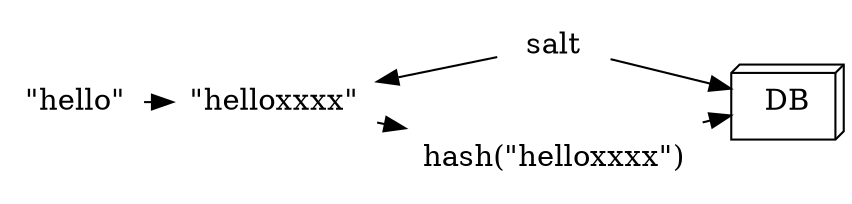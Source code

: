 digraph HashSalt {
	rankdir = LR
	margin = 0
	node [ shape = none ]
	ranksep = 0.2

	Text [ label = "\"hello\"" ]
	{
		salt
		Hash [ label = "hash(\"helloxxxx\")"]
		rank = same
	}
	SaltedText [ label = "\"helloxxxx\"" ]
	DB [ shape = box3d ]

	{ Text salt } -> SaltedText
	SaltedText -> Hash
	{ Hash salt } -> DB
}
